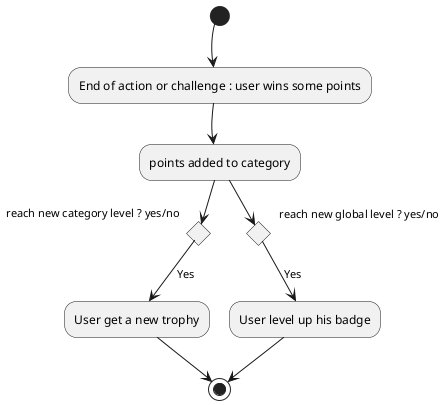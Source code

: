 @startuml

(*) --> "End of action or challenge : user wins some points"
--> points added to category

If "reach new category level ? yes/no" then
--> [Yes] "User get a new trophy"
-->(*)
Endif

(*) -[hidden]-> "End of action or challenge : user wins some points"
-[hidden]-> points added to category
If "reach new global level ? yes/no" then
--> [Yes] "User level up his badge"
-->(*)
Endif

@enduml